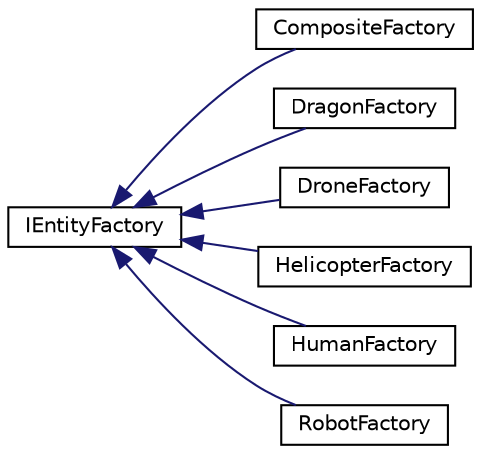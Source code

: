 digraph "Graphical Class Hierarchy"
{
 // LATEX_PDF_SIZE
  edge [fontname="Helvetica",fontsize="10",labelfontname="Helvetica",labelfontsize="10"];
  node [fontname="Helvetica",fontsize="10",shape=record];
  rankdir="LR";
  Node0 [label="IEntityFactory",height=0.2,width=0.4,color="black", fillcolor="white", style="filled",URL="$classIEntityFactory.html",tooltip="Composite Factory Interface."];
  Node0 -> Node1 [dir="back",color="midnightblue",fontsize="10",style="solid",fontname="Helvetica"];
  Node1 [label="CompositeFactory",height=0.2,width=0.4,color="black", fillcolor="white", style="filled",URL="$classCompositeFactory.html",tooltip="Factory method for composite class. Inherits from IEntityFactory."];
  Node0 -> Node2 [dir="back",color="midnightblue",fontsize="10",style="solid",fontname="Helvetica"];
  Node2 [label="DragonFactory",height=0.2,width=0.4,color="black", fillcolor="white", style="filled",URL="$classDragonFactory.html",tooltip="Dragon Factory to produce Dragons class."];
  Node0 -> Node3 [dir="back",color="midnightblue",fontsize="10",style="solid",fontname="Helvetica"];
  Node3 [label="DroneFactory",height=0.2,width=0.4,color="black", fillcolor="white", style="filled",URL="$classDroneFactory.html",tooltip="Drone Factory to produce Drones class."];
  Node0 -> Node4 [dir="back",color="midnightblue",fontsize="10",style="solid",fontname="Helvetica"];
  Node4 [label="HelicopterFactory",height=0.2,width=0.4,color="black", fillcolor="white", style="filled",URL="$classHelicopterFactory.html",tooltip="Helicopter Factory to produce Helicopters class."];
  Node0 -> Node5 [dir="back",color="midnightblue",fontsize="10",style="solid",fontname="Helvetica"];
  Node5 [label="HumanFactory",height=0.2,width=0.4,color="black", fillcolor="white", style="filled",URL="$classHumanFactory.html",tooltip="Human Factory to produce Humans class."];
  Node0 -> Node6 [dir="back",color="midnightblue",fontsize="10",style="solid",fontname="Helvetica"];
  Node6 [label="RobotFactory",height=0.2,width=0.4,color="black", fillcolor="white", style="filled",URL="$classRobotFactory.html",tooltip="Drone Factory to produce Drones class."];
}
